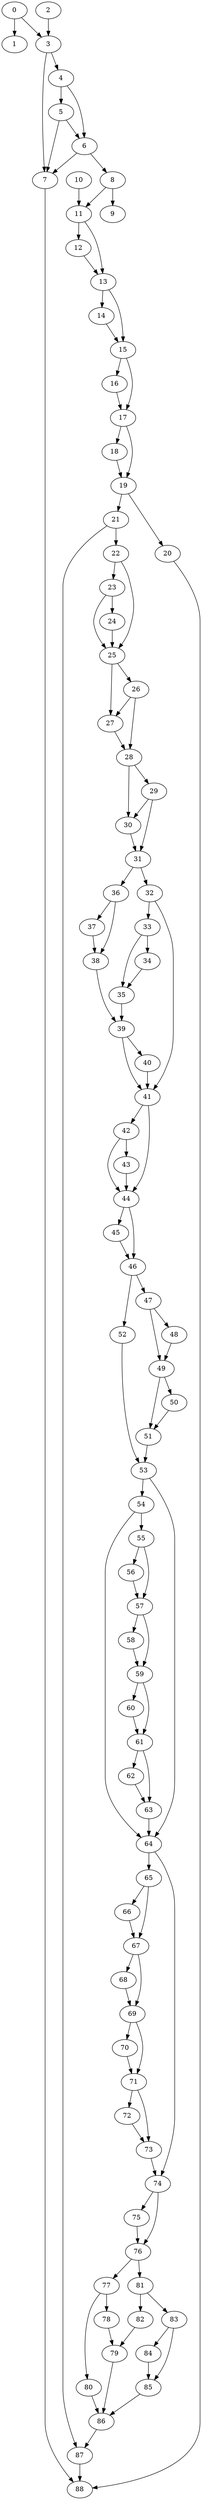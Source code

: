 digraph {
	0
	1
	2
	3
	4
	5
	6
	7
	8
	9
	10
	11
	12
	13
	14
	15
	16
	17
	18
	19
	20
	21
	22
	23
	24
	25
	26
	27
	28
	29
	30
	31
	32
	33
	34
	35
	36
	37
	38
	39
	40
	41
	42
	43
	44
	45
	46
	47
	48
	49
	50
	51
	52
	53
	54
	55
	56
	57
	58
	59
	60
	61
	62
	63
	64
	65
	66
	67
	68
	69
	70
	71
	72
	73
	74
	75
	76
	77
	78
	79
	80
	81
	82
	83
	84
	85
	86
	87
	88
	64 -> 65
	65 -> 66
	74 -> 75
	74 -> 76
	75 -> 76
	76 -> 81
	18 -> 19
	17 -> 19
	41 -> 42
	6 -> 8
	28 -> 30
	29 -> 30
	32 -> 41
	39 -> 41
	40 -> 41
	44 -> 46
	45 -> 46
	0 -> 1
	7 -> 88
	20 -> 88
	87 -> 88
	33 -> 34
	76 -> 77
	53 -> 54
	17 -> 18
	32 -> 33
	36 -> 37
	53 -> 64
	54 -> 64
	63 -> 64
	72 -> 73
	71 -> 73
	21 -> 87
	86 -> 87
	11 -> 13
	12 -> 13
	13 -> 14
	23 -> 24
	67 -> 68
	83 -> 85
	84 -> 85
	15 -> 16
	19 -> 20
	57 -> 59
	58 -> 59
	71 -> 72
	77 -> 78
	81 -> 83
	22 -> 23
	42 -> 44
	43 -> 44
	41 -> 44
	49 -> 50
	49 -> 51
	50 -> 51
	55 -> 56
	64 -> 74
	73 -> 74
	4 -> 5
	3 -> 7
	5 -> 7
	6 -> 7
	25 -> 27
	26 -> 27
	81 -> 82
	26 -> 28
	27 -> 28
	31 -> 36
	35 -> 39
	38 -> 39
	42 -> 43
	79 -> 86
	80 -> 86
	85 -> 86
	0 -> 3
	2 -> 3
	8 -> 11
	10 -> 11
	5 -> 6
	4 -> 6
	19 -> 21
	31 -> 32
	47 -> 49
	48 -> 49
	46 -> 52
	65 -> 67
	66 -> 67
	3 -> 4
	33 -> 35
	34 -> 35
	46 -> 47
	57 -> 58
	82 -> 79
	78 -> 79
	28 -> 29
	44 -> 45
	69 -> 70
	83 -> 84
	11 -> 12
	29 -> 31
	30 -> 31
	51 -> 53
	52 -> 53
	55 -> 57
	56 -> 57
	61 -> 62
	25 -> 26
	36 -> 38
	37 -> 38
	15 -> 17
	16 -> 17
	39 -> 40
	54 -> 55
	59 -> 61
	60 -> 61
	67 -> 69
	68 -> 69
	8 -> 9
	13 -> 15
	14 -> 15
	47 -> 48
	59 -> 60
	61 -> 63
	62 -> 63
	69 -> 71
	70 -> 71
	77 -> 80
	21 -> 22
	22 -> 25
	23 -> 25
	24 -> 25
}
